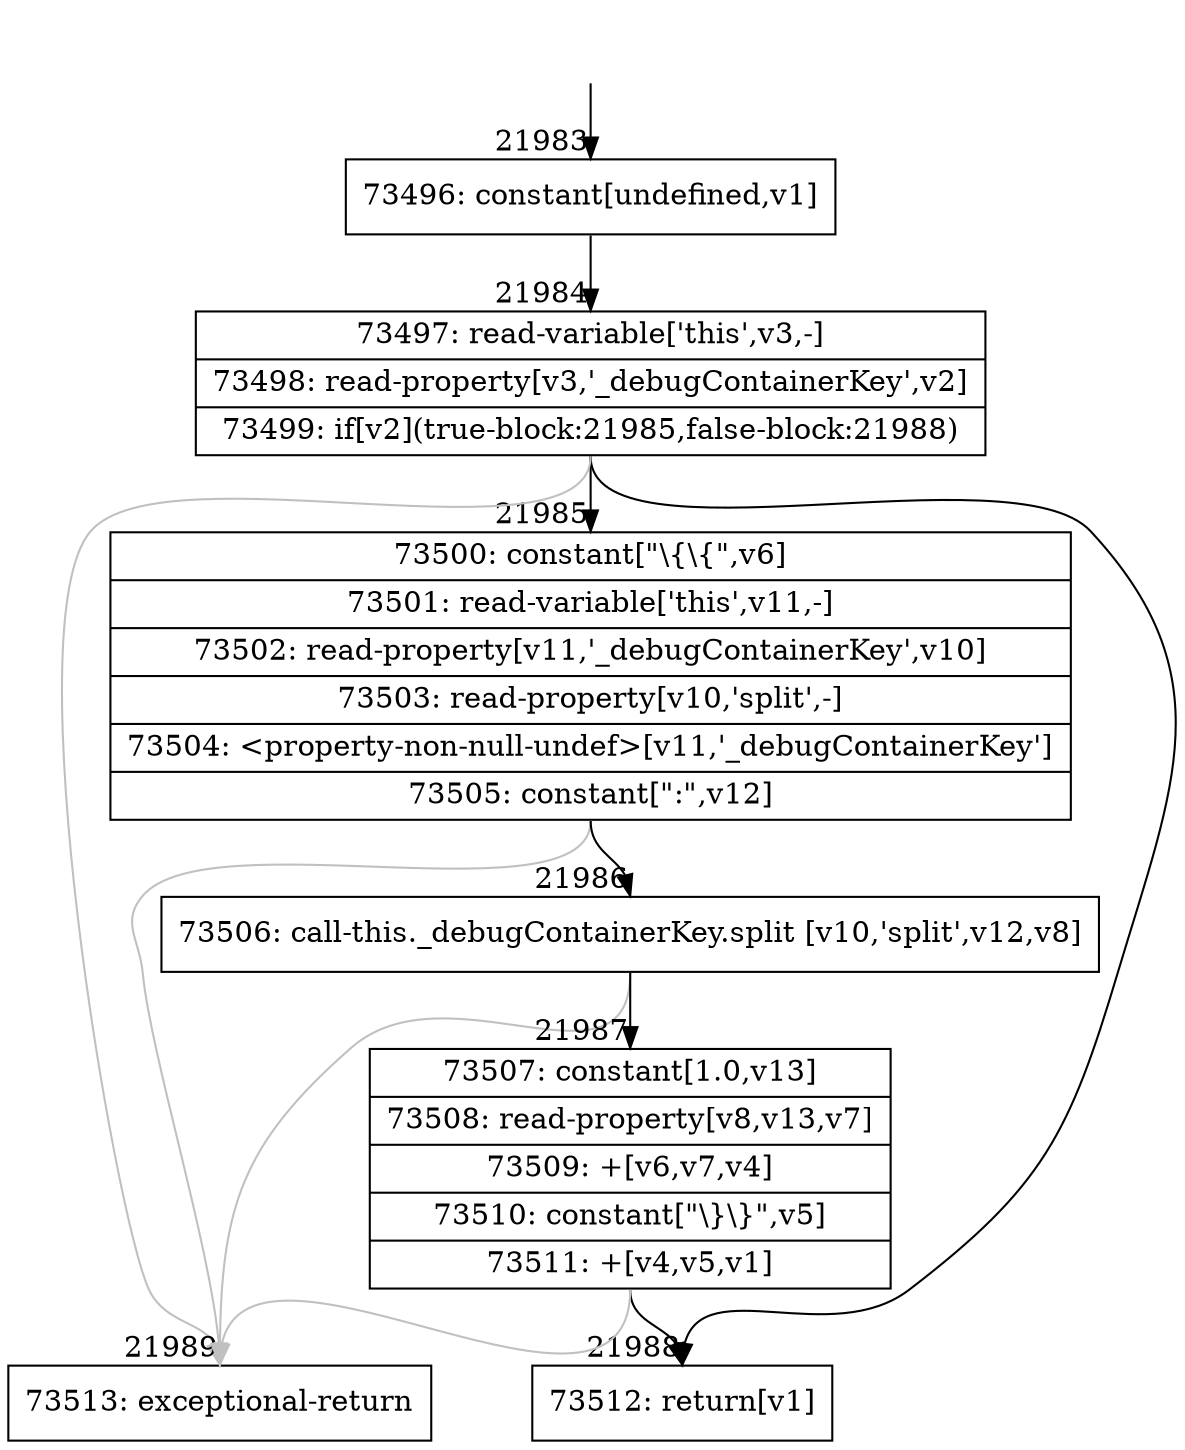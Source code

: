 digraph {
rankdir="TD"
BB_entry1919[shape=none,label=""];
BB_entry1919 -> BB21983 [tailport=s, headport=n, headlabel="    21983"]
BB21983 [shape=record label="{73496: constant[undefined,v1]}" ] 
BB21983 -> BB21984 [tailport=s, headport=n, headlabel="      21984"]
BB21984 [shape=record label="{73497: read-variable['this',v3,-]|73498: read-property[v3,'_debugContainerKey',v2]|73499: if[v2](true-block:21985,false-block:21988)}" ] 
BB21984 -> BB21985 [tailport=s, headport=n, headlabel="      21985"]
BB21984 -> BB21988 [tailport=s, headport=n, headlabel="      21988"]
BB21984 -> BB21989 [tailport=s, headport=n, color=gray, headlabel="      21989"]
BB21985 [shape=record label="{73500: constant[\"\\\{\\\{\",v6]|73501: read-variable['this',v11,-]|73502: read-property[v11,'_debugContainerKey',v10]|73503: read-property[v10,'split',-]|73504: \<property-non-null-undef\>[v11,'_debugContainerKey']|73505: constant[\":\",v12]}" ] 
BB21985 -> BB21986 [tailport=s, headport=n, headlabel="      21986"]
BB21985 -> BB21989 [tailport=s, headport=n, color=gray]
BB21986 [shape=record label="{73506: call-this._debugContainerKey.split [v10,'split',v12,v8]}" ] 
BB21986 -> BB21987 [tailport=s, headport=n, headlabel="      21987"]
BB21986 -> BB21989 [tailport=s, headport=n, color=gray]
BB21987 [shape=record label="{73507: constant[1.0,v13]|73508: read-property[v8,v13,v7]|73509: +[v6,v7,v4]|73510: constant[\"\\\}\\\}\",v5]|73511: +[v4,v5,v1]}" ] 
BB21987 -> BB21988 [tailport=s, headport=n]
BB21987 -> BB21989 [tailport=s, headport=n, color=gray]
BB21988 [shape=record label="{73512: return[v1]}" ] 
BB21989 [shape=record label="{73513: exceptional-return}" ] 
//#$~ 41397
}
